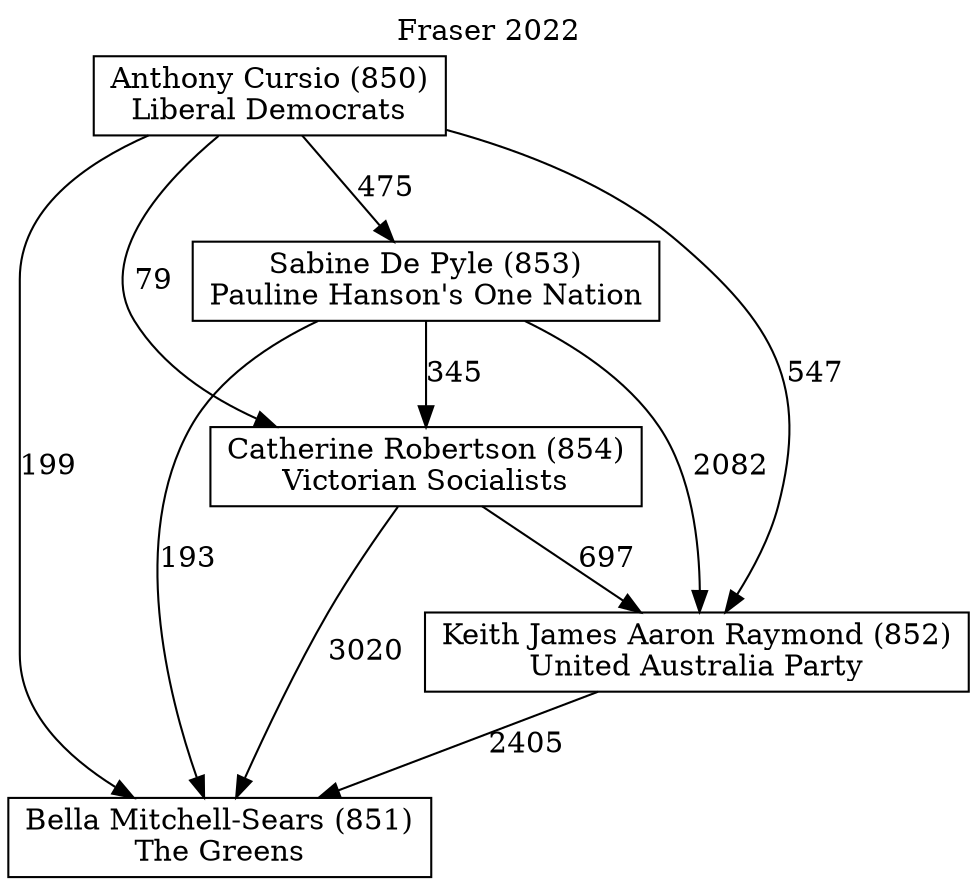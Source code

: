 // House preference flow
digraph "Bella Mitchell-Sears (851)_Fraser_2022" {
	graph [label="Fraser 2022" labelloc=t mclimit=10]
	node [shape=box]
	"Anthony Cursio (850)" [label="Anthony Cursio (850)
Liberal Democrats"]
	"Sabine De Pyle (853)" [label="Sabine De Pyle (853)
Pauline Hanson's One Nation"]
	"Keith James Aaron Raymond (852)" [label="Keith James Aaron Raymond (852)
United Australia Party"]
	"Catherine Robertson (854)" [label="Catherine Robertson (854)
Victorian Socialists"]
	"Bella Mitchell-Sears (851)" [label="Bella Mitchell-Sears (851)
The Greens"]
	"Keith James Aaron Raymond (852)" -> "Bella Mitchell-Sears (851)" [label=2405]
	"Anthony Cursio (850)" -> "Bella Mitchell-Sears (851)" [label=199]
	"Anthony Cursio (850)" -> "Keith James Aaron Raymond (852)" [label=547]
	"Catherine Robertson (854)" -> "Keith James Aaron Raymond (852)" [label=697]
	"Sabine De Pyle (853)" -> "Keith James Aaron Raymond (852)" [label=2082]
	"Anthony Cursio (850)" -> "Catherine Robertson (854)" [label=79]
	"Sabine De Pyle (853)" -> "Bella Mitchell-Sears (851)" [label=193]
	"Anthony Cursio (850)" -> "Sabine De Pyle (853)" [label=475]
	"Sabine De Pyle (853)" -> "Catherine Robertson (854)" [label=345]
	"Catherine Robertson (854)" -> "Bella Mitchell-Sears (851)" [label=3020]
}
